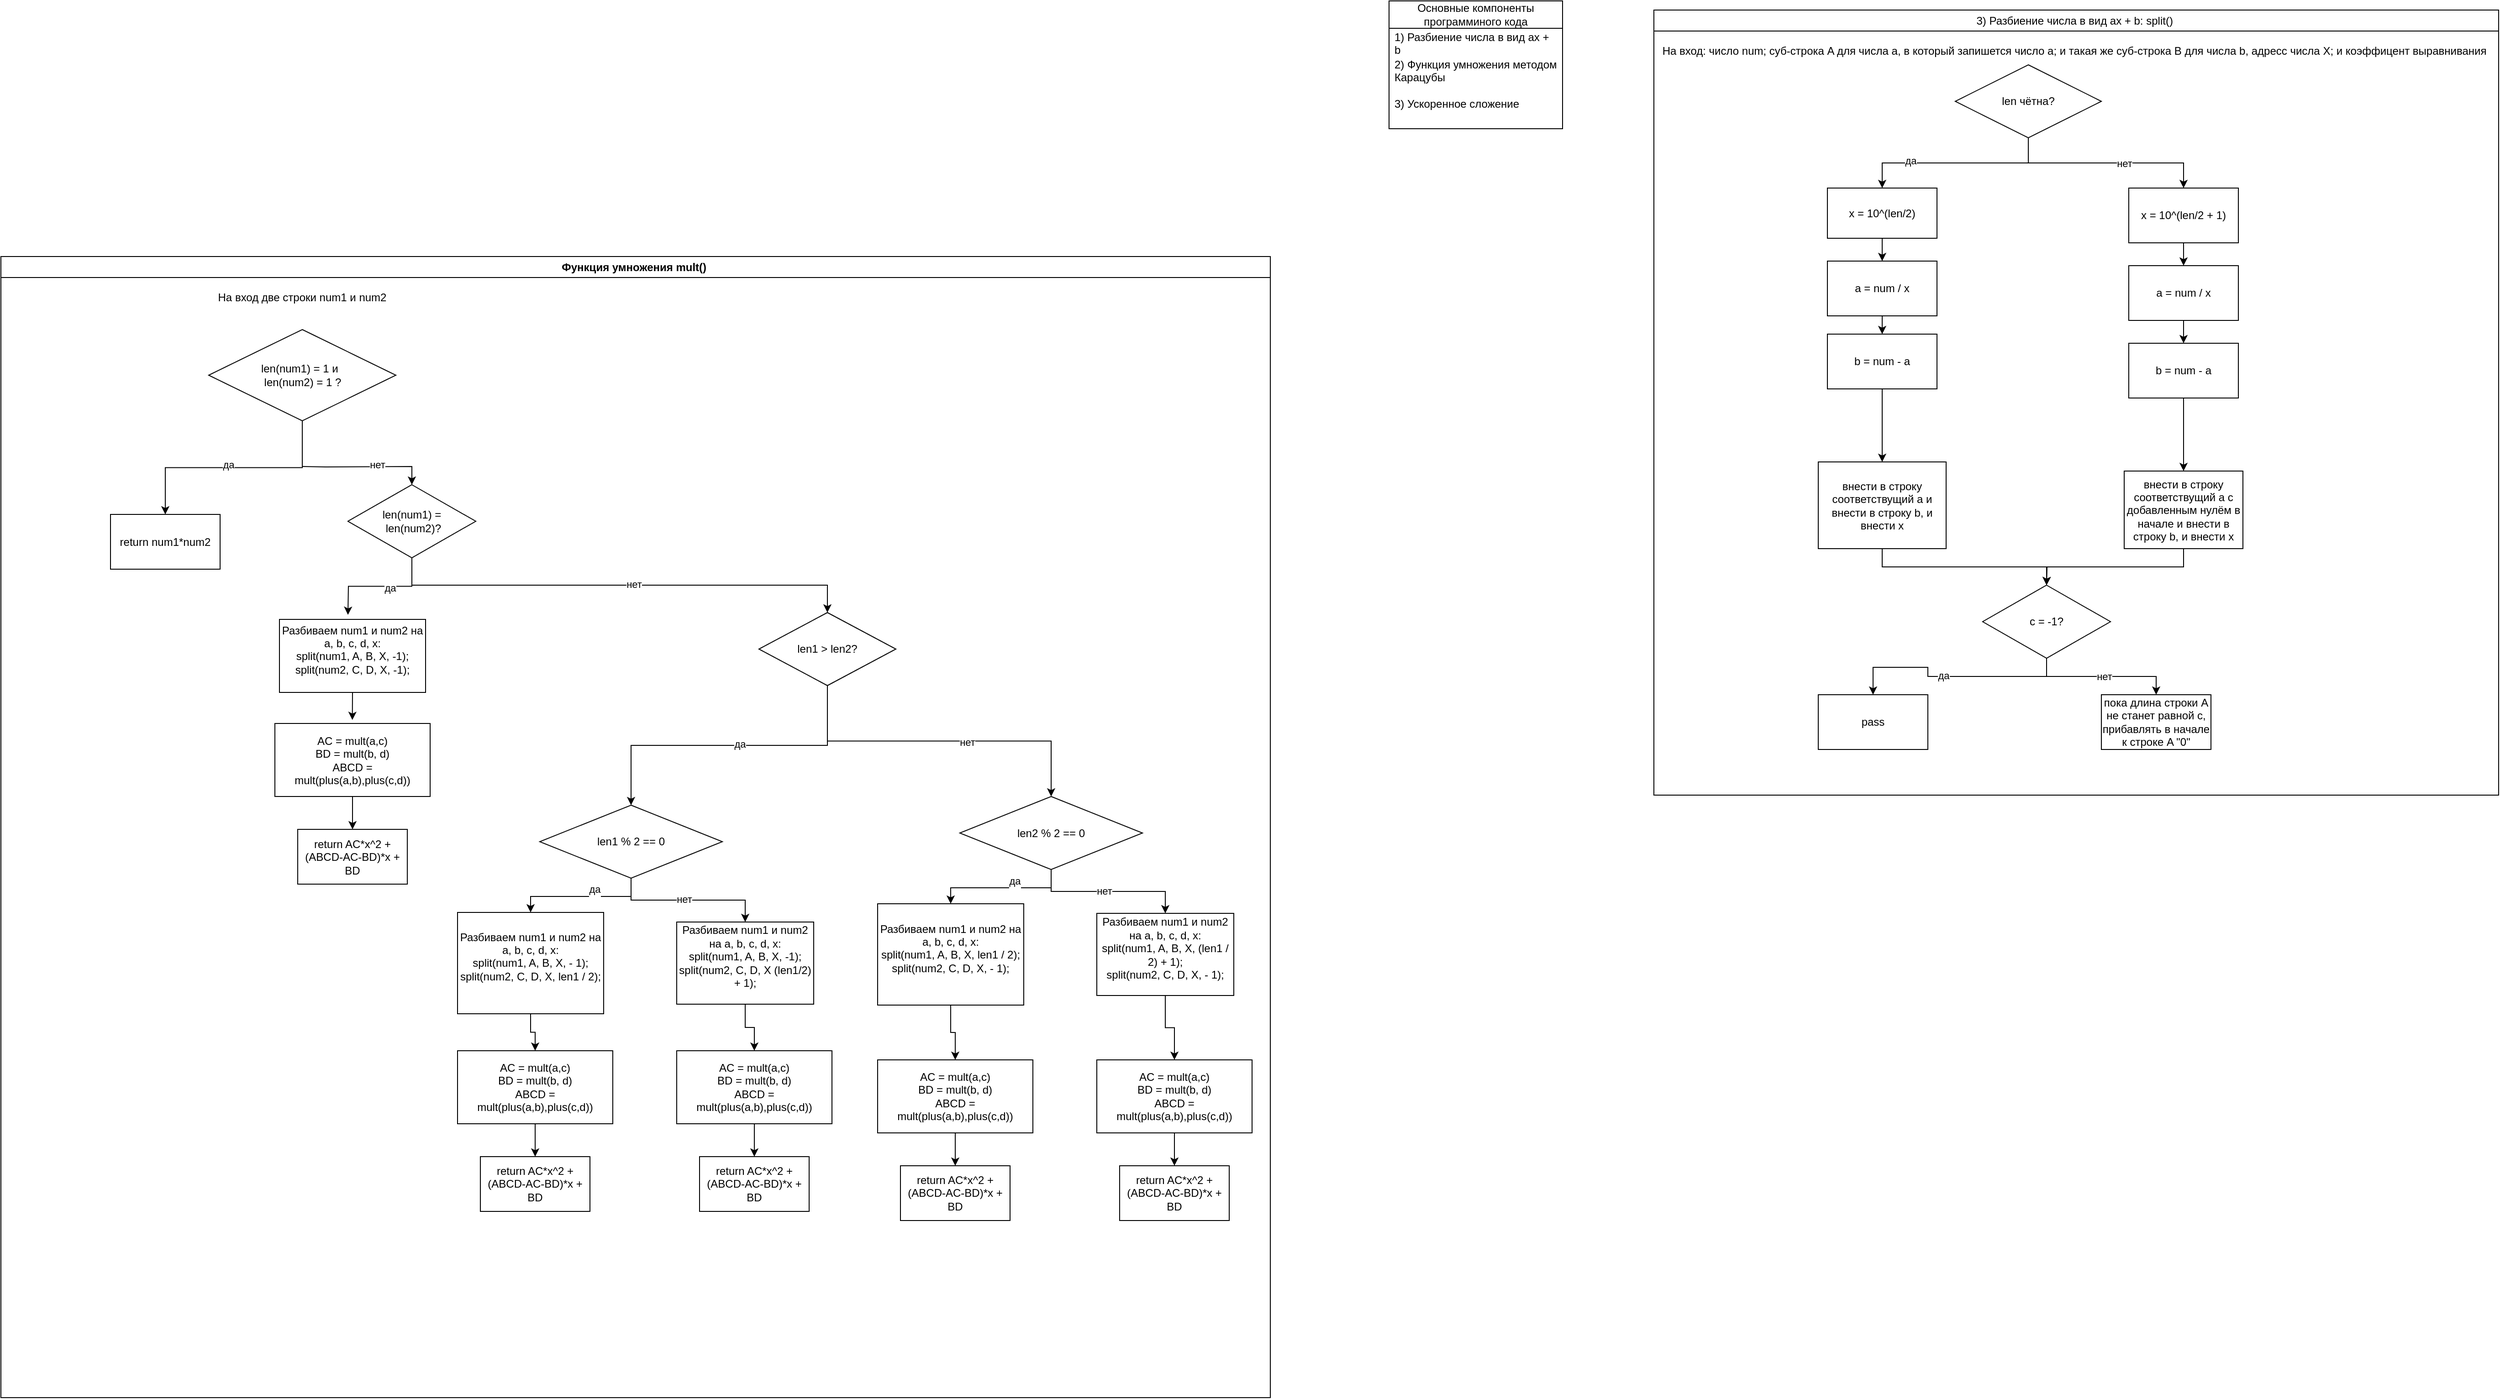 <mxfile version="24.7.17">
  <diagram id="C5RBs43oDa-KdzZeNtuy" name="Page-1">
    <mxGraphModel dx="2517" dy="505" grid="1" gridSize="10" guides="1" tooltips="1" connect="1" arrows="1" fold="1" page="1" pageScale="1" pageWidth="827" pageHeight="1169" math="0" shadow="0">
      <root>
        <mxCell id="WIyWlLk6GJQsqaUBKTNV-0" />
        <mxCell id="WIyWlLk6GJQsqaUBKTNV-1" parent="WIyWlLk6GJQsqaUBKTNV-0" />
        <mxCell id="3YDELjohuUV3Qsy84WO7-4" value="Основные компоненты программиного кода" style="swimlane;fontStyle=0;childLayout=stackLayout;horizontal=1;startSize=30;horizontalStack=0;resizeParent=1;resizeParentMax=0;resizeLast=0;collapsible=1;marginBottom=0;whiteSpace=wrap;html=1;" parent="WIyWlLk6GJQsqaUBKTNV-1" vertex="1">
          <mxGeometry x="330" y="200" width="190" height="140" as="geometry" />
        </mxCell>
        <mxCell id="3YDELjohuUV3Qsy84WO7-8" value="1) Разбиение числа в вид ax + b&amp;nbsp;" style="text;strokeColor=none;fillColor=none;align=left;verticalAlign=middle;spacingLeft=4;spacingRight=4;overflow=hidden;points=[[0,0.5],[1,0.5]];portConstraint=eastwest;rotatable=0;whiteSpace=wrap;html=1;" parent="3YDELjohuUV3Qsy84WO7-4" vertex="1">
          <mxGeometry y="30" width="190" height="30" as="geometry" />
        </mxCell>
        <mxCell id="3YDELjohuUV3Qsy84WO7-10" value="2) Функция умножения методом Карацубы&lt;div&gt;&lt;br&gt;&lt;/div&gt;" style="text;strokeColor=none;fillColor=none;align=left;verticalAlign=middle;spacingLeft=4;spacingRight=4;overflow=hidden;points=[[0,0.5],[1,0.5]];portConstraint=eastwest;rotatable=0;whiteSpace=wrap;html=1;" parent="3YDELjohuUV3Qsy84WO7-4" vertex="1">
          <mxGeometry y="60" width="190" height="40" as="geometry" />
        </mxCell>
        <mxCell id="-JtKE8k-AaRXHGvMn-dL-9" value="3) Ускоренное сложение&amp;nbsp;&lt;div&gt;&lt;br&gt;&lt;/div&gt;" style="text;strokeColor=none;fillColor=none;align=left;verticalAlign=middle;spacingLeft=4;spacingRight=4;overflow=hidden;points=[[0,0.5],[1,0.5]];portConstraint=eastwest;rotatable=0;whiteSpace=wrap;html=1;" parent="3YDELjohuUV3Qsy84WO7-4" vertex="1">
          <mxGeometry y="100" width="190" height="40" as="geometry" />
        </mxCell>
        <mxCell id="3YDELjohuUV3Qsy84WO7-11" value="&lt;span style=&quot;font-weight: 400; text-align: left;&quot;&gt;3) Разбиение числа в вид ax + b: split()&amp;nbsp;&lt;/span&gt;" style="swimlane;whiteSpace=wrap;html=1;startSize=23;" parent="WIyWlLk6GJQsqaUBKTNV-1" vertex="1">
          <mxGeometry x="620" y="210" width="925" height="860" as="geometry" />
        </mxCell>
        <mxCell id="3YDELjohuUV3Qsy84WO7-14" value="На вход: число num; суб-строка A для числа a, в который запишется число a; и такая же суб-строка B для числа b, адресс числа X; и коэффицент выравнивания" style="text;html=1;align=center;verticalAlign=middle;resizable=0;points=[];autosize=1;strokeColor=none;fillColor=none;" parent="3YDELjohuUV3Qsy84WO7-11" vertex="1">
          <mxGeometry x="-5" y="30" width="930" height="30" as="geometry" />
        </mxCell>
        <mxCell id="3YDELjohuUV3Qsy84WO7-30" style="edgeStyle=orthogonalEdgeStyle;rounded=0;orthogonalLoop=1;jettySize=auto;html=1;exitX=0.5;exitY=1;exitDx=0;exitDy=0;entryX=0.5;entryY=0;entryDx=0;entryDy=0;" parent="3YDELjohuUV3Qsy84WO7-11" source="3YDELjohuUV3Qsy84WO7-22" target="3YDELjohuUV3Qsy84WO7-29" edge="1">
          <mxGeometry relative="1" as="geometry" />
        </mxCell>
        <mxCell id="3YDELjohuUV3Qsy84WO7-31" value="нет" style="edgeLabel;html=1;align=center;verticalAlign=middle;resizable=0;points=[];" parent="3YDELjohuUV3Qsy84WO7-30" vertex="1" connectable="0">
          <mxGeometry x="0.178" relative="1" as="geometry">
            <mxPoint as="offset" />
          </mxGeometry>
        </mxCell>
        <mxCell id="3YDELjohuUV3Qsy84WO7-22" value="len чётна?" style="rhombus;whiteSpace=wrap;html=1;" parent="3YDELjohuUV3Qsy84WO7-11" vertex="1">
          <mxGeometry x="330" y="60" width="160" height="80" as="geometry" />
        </mxCell>
        <mxCell id="3YDELjohuUV3Qsy84WO7-26" style="edgeStyle=orthogonalEdgeStyle;rounded=0;orthogonalLoop=1;jettySize=auto;html=1;exitX=0.5;exitY=1;exitDx=0;exitDy=0;entryX=0.5;entryY=0;entryDx=0;entryDy=0;" parent="3YDELjohuUV3Qsy84WO7-11" source="3YDELjohuUV3Qsy84WO7-17" target="3YDELjohuUV3Qsy84WO7-18" edge="1">
          <mxGeometry relative="1" as="geometry" />
        </mxCell>
        <mxCell id="3YDELjohuUV3Qsy84WO7-17" value="a = num / x" style="whiteSpace=wrap;html=1;" parent="3YDELjohuUV3Qsy84WO7-11" vertex="1">
          <mxGeometry x="190" y="275" width="120" height="60" as="geometry" />
        </mxCell>
        <mxCell id="3YDELjohuUV3Qsy84WO7-28" value="" style="edgeStyle=orthogonalEdgeStyle;rounded=0;orthogonalLoop=1;jettySize=auto;html=1;" parent="3YDELjohuUV3Qsy84WO7-11" source="3YDELjohuUV3Qsy84WO7-18" target="3YDELjohuUV3Qsy84WO7-27" edge="1">
          <mxGeometry relative="1" as="geometry" />
        </mxCell>
        <mxCell id="3YDELjohuUV3Qsy84WO7-18" value="b = num - a" style="whiteSpace=wrap;html=1;" parent="3YDELjohuUV3Qsy84WO7-11" vertex="1">
          <mxGeometry x="190" y="355" width="120" height="60" as="geometry" />
        </mxCell>
        <mxCell id="3YDELjohuUV3Qsy84WO7-25" style="edgeStyle=orthogonalEdgeStyle;rounded=0;orthogonalLoop=1;jettySize=auto;html=1;exitX=0.5;exitY=1;exitDx=0;exitDy=0;entryX=0.5;entryY=0;entryDx=0;entryDy=0;" parent="3YDELjohuUV3Qsy84WO7-11" source="3YDELjohuUV3Qsy84WO7-16" target="3YDELjohuUV3Qsy84WO7-17" edge="1">
          <mxGeometry relative="1" as="geometry" />
        </mxCell>
        <mxCell id="3YDELjohuUV3Qsy84WO7-16" value="x = 10^(len/2)" style="whiteSpace=wrap;html=1;" parent="3YDELjohuUV3Qsy84WO7-11" vertex="1">
          <mxGeometry x="190" y="195" width="120" height="55" as="geometry" />
        </mxCell>
        <mxCell id="3YDELjohuUV3Qsy84WO7-20" style="edgeStyle=orthogonalEdgeStyle;rounded=0;orthogonalLoop=1;jettySize=auto;html=1;entryX=0.5;entryY=0;entryDx=0;entryDy=0;exitX=0.5;exitY=1;exitDx=0;exitDy=0;" parent="3YDELjohuUV3Qsy84WO7-11" source="3YDELjohuUV3Qsy84WO7-22" target="3YDELjohuUV3Qsy84WO7-16" edge="1">
          <mxGeometry relative="1" as="geometry">
            <mxPoint x="410" y="175" as="sourcePoint" />
          </mxGeometry>
        </mxCell>
        <mxCell id="3YDELjohuUV3Qsy84WO7-21" value="да" style="edgeLabel;html=1;align=center;verticalAlign=middle;resizable=0;points=[];" parent="3YDELjohuUV3Qsy84WO7-20" vertex="1" connectable="0">
          <mxGeometry x="0.459" y="-3" relative="1" as="geometry">
            <mxPoint as="offset" />
          </mxGeometry>
        </mxCell>
        <mxCell id="O2EtwMMW7DlvZkUXe5M9-38" style="edgeStyle=orthogonalEdgeStyle;rounded=0;orthogonalLoop=1;jettySize=auto;html=1;exitX=0.5;exitY=1;exitDx=0;exitDy=0;entryX=0.5;entryY=0;entryDx=0;entryDy=0;" parent="3YDELjohuUV3Qsy84WO7-11" source="3YDELjohuUV3Qsy84WO7-27" target="O2EtwMMW7DlvZkUXe5M9-37" edge="1">
          <mxGeometry relative="1" as="geometry" />
        </mxCell>
        <mxCell id="3YDELjohuUV3Qsy84WO7-27" value="внести в строку соответствущий a и внести в строку b, и внести x" style="whiteSpace=wrap;html=1;" parent="3YDELjohuUV3Qsy84WO7-11" vertex="1">
          <mxGeometry x="180" y="495" width="140" height="95" as="geometry" />
        </mxCell>
        <mxCell id="3YDELjohuUV3Qsy84WO7-33" value="" style="edgeStyle=orthogonalEdgeStyle;rounded=0;orthogonalLoop=1;jettySize=auto;html=1;" parent="3YDELjohuUV3Qsy84WO7-11" source="3YDELjohuUV3Qsy84WO7-29" target="3YDELjohuUV3Qsy84WO7-32" edge="1">
          <mxGeometry relative="1" as="geometry" />
        </mxCell>
        <mxCell id="3YDELjohuUV3Qsy84WO7-29" value="x = 10^(len/2 + 1)" style="whiteSpace=wrap;html=1;" parent="3YDELjohuUV3Qsy84WO7-11" vertex="1">
          <mxGeometry x="520" y="195" width="120" height="60" as="geometry" />
        </mxCell>
        <mxCell id="3YDELjohuUV3Qsy84WO7-35" style="edgeStyle=orthogonalEdgeStyle;rounded=0;orthogonalLoop=1;jettySize=auto;html=1;exitX=0.5;exitY=1;exitDx=0;exitDy=0;entryX=0.5;entryY=0;entryDx=0;entryDy=0;" parent="3YDELjohuUV3Qsy84WO7-11" source="3YDELjohuUV3Qsy84WO7-32" target="3YDELjohuUV3Qsy84WO7-34" edge="1">
          <mxGeometry relative="1" as="geometry" />
        </mxCell>
        <mxCell id="3YDELjohuUV3Qsy84WO7-32" value="a = num / x" style="whiteSpace=wrap;html=1;" parent="3YDELjohuUV3Qsy84WO7-11" vertex="1">
          <mxGeometry x="520" y="280" width="120" height="60" as="geometry" />
        </mxCell>
        <mxCell id="3YDELjohuUV3Qsy84WO7-34" value="b = num - a" style="whiteSpace=wrap;html=1;" parent="3YDELjohuUV3Qsy84WO7-11" vertex="1">
          <mxGeometry x="520" y="365" width="120" height="60" as="geometry" />
        </mxCell>
        <mxCell id="-JtKE8k-AaRXHGvMn-dL-0" value="" style="edgeStyle=orthogonalEdgeStyle;rounded=0;orthogonalLoop=1;jettySize=auto;html=1;exitX=0.5;exitY=1;exitDx=0;exitDy=0;" parent="3YDELjohuUV3Qsy84WO7-11" source="3YDELjohuUV3Qsy84WO7-34" target="-JtKE8k-AaRXHGvMn-dL-1" edge="1">
          <mxGeometry relative="1" as="geometry">
            <mxPoint x="610" y="440" as="sourcePoint" />
          </mxGeometry>
        </mxCell>
        <mxCell id="O2EtwMMW7DlvZkUXe5M9-39" style="edgeStyle=orthogonalEdgeStyle;rounded=0;orthogonalLoop=1;jettySize=auto;html=1;exitX=0.5;exitY=1;exitDx=0;exitDy=0;" parent="3YDELjohuUV3Qsy84WO7-11" source="-JtKE8k-AaRXHGvMn-dL-1" edge="1">
          <mxGeometry relative="1" as="geometry">
            <mxPoint x="430" y="630" as="targetPoint" />
          </mxGeometry>
        </mxCell>
        <mxCell id="-JtKE8k-AaRXHGvMn-dL-1" value="внести в строку соответствущий a с добавленным нулём в начале и внести в строку b, и внести x" style="whiteSpace=wrap;html=1;" parent="3YDELjohuUV3Qsy84WO7-11" vertex="1">
          <mxGeometry x="515" y="505" width="130" height="85" as="geometry" />
        </mxCell>
        <mxCell id="O2EtwMMW7DlvZkUXe5M9-37" value="c = -1?" style="rhombus;whiteSpace=wrap;html=1;" parent="3YDELjohuUV3Qsy84WO7-11" vertex="1">
          <mxGeometry x="360" y="630" width="140" height="80" as="geometry" />
        </mxCell>
        <mxCell id="T8CD1AzCU58Y4URFZ3Q1-1" value="пока длина строки А не станет равной c, прибавлять в начале к строке A &quot;0&quot;" style="whiteSpace=wrap;html=1;" vertex="1" parent="3YDELjohuUV3Qsy84WO7-11">
          <mxGeometry x="490" y="750" width="120" height="60" as="geometry" />
        </mxCell>
        <mxCell id="T8CD1AzCU58Y4URFZ3Q1-2" style="edgeStyle=orthogonalEdgeStyle;rounded=0;orthogonalLoop=1;jettySize=auto;html=1;exitX=0.5;exitY=1;exitDx=0;exitDy=0;entryX=0.5;entryY=0;entryDx=0;entryDy=0;" edge="1" parent="3YDELjohuUV3Qsy84WO7-11" source="O2EtwMMW7DlvZkUXe5M9-37" target="T8CD1AzCU58Y4URFZ3Q1-1">
          <mxGeometry relative="1" as="geometry" />
        </mxCell>
        <mxCell id="T8CD1AzCU58Y4URFZ3Q1-3" value="нет" style="edgeLabel;html=1;align=center;verticalAlign=middle;resizable=0;points=[];" vertex="1" connectable="0" parent="T8CD1AzCU58Y4URFZ3Q1-2">
          <mxGeometry x="0.03" relative="1" as="geometry">
            <mxPoint as="offset" />
          </mxGeometry>
        </mxCell>
        <mxCell id="-JtKE8k-AaRXHGvMn-dL-3" value="Функция умножения mult()&amp;nbsp;" style="swimlane;whiteSpace=wrap;html=1;" parent="WIyWlLk6GJQsqaUBKTNV-1" vertex="1">
          <mxGeometry x="-1190" y="480" width="1390" height="1250" as="geometry" />
        </mxCell>
        <mxCell id="-JtKE8k-AaRXHGvMn-dL-4" value="На вход две строки num1 и num2" style="text;html=1;align=center;verticalAlign=middle;whiteSpace=wrap;rounded=0;" parent="-JtKE8k-AaRXHGvMn-dL-3" vertex="1">
          <mxGeometry x="215" y="30" width="230" height="30" as="geometry" />
        </mxCell>
        <mxCell id="-JtKE8k-AaRXHGvMn-dL-6" value="Разбиваем num1 и num2 на a, b, c, d, x:&lt;br&gt;split(num1, A, B, X, -1);&lt;div&gt;split(num2, C, D, X, -1);&lt;br&gt;&lt;div&gt;&lt;br&gt;&lt;/div&gt;&lt;/div&gt;" style="rounded=0;whiteSpace=wrap;html=1;" parent="-JtKE8k-AaRXHGvMn-dL-3" vertex="1">
          <mxGeometry x="305" y="397.5" width="160" height="80" as="geometry" />
        </mxCell>
        <mxCell id="-JtKE8k-AaRXHGvMn-dL-11" style="edgeStyle=orthogonalEdgeStyle;rounded=0;orthogonalLoop=1;jettySize=auto;html=1;exitX=0.5;exitY=1;exitDx=0;exitDy=0;entryX=0.5;entryY=0;entryDx=0;entryDy=0;" parent="-JtKE8k-AaRXHGvMn-dL-3" source="-JtKE8k-AaRXHGvMn-dL-8" target="-JtKE8k-AaRXHGvMn-dL-13" edge="1">
          <mxGeometry relative="1" as="geometry">
            <mxPoint x="745" y="502.5" as="targetPoint" />
          </mxGeometry>
        </mxCell>
        <mxCell id="-JtKE8k-AaRXHGvMn-dL-8" value="AC = mult(a,c)&lt;div&gt;BD = mult(b, d)&lt;/div&gt;&lt;div&gt;ABCD = mult(plus(a,b),plus(c,d))&lt;/div&gt;" style="whiteSpace=wrap;html=1;" parent="-JtKE8k-AaRXHGvMn-dL-3" vertex="1">
          <mxGeometry x="300" y="511.5" width="170" height="80" as="geometry" />
        </mxCell>
        <mxCell id="-JtKE8k-AaRXHGvMn-dL-10" style="edgeStyle=orthogonalEdgeStyle;rounded=0;orthogonalLoop=1;jettySize=auto;html=1;exitX=0.5;exitY=1;exitDx=0;exitDy=0;entryX=0.499;entryY=-0.048;entryDx=0;entryDy=0;entryPerimeter=0;" parent="-JtKE8k-AaRXHGvMn-dL-3" source="-JtKE8k-AaRXHGvMn-dL-6" target="-JtKE8k-AaRXHGvMn-dL-8" edge="1">
          <mxGeometry relative="1" as="geometry" />
        </mxCell>
        <mxCell id="-JtKE8k-AaRXHGvMn-dL-13" value="return AC*x^2 + (ABCD-AC-BD)*x + BD" style="whiteSpace=wrap;html=1;" parent="-JtKE8k-AaRXHGvMn-dL-3" vertex="1">
          <mxGeometry x="325" y="627.5" width="120" height="60" as="geometry" />
        </mxCell>
        <mxCell id="O2EtwMMW7DlvZkUXe5M9-3" style="edgeStyle=orthogonalEdgeStyle;rounded=0;orthogonalLoop=1;jettySize=auto;html=1;exitX=0.5;exitY=1;exitDx=0;exitDy=0;" parent="-JtKE8k-AaRXHGvMn-dL-3" source="O2EtwMMW7DlvZkUXe5M9-7" edge="1">
          <mxGeometry relative="1" as="geometry">
            <mxPoint x="380" y="392.5" as="targetPoint" />
            <mxPoint x="440" y="342.5" as="sourcePoint" />
          </mxGeometry>
        </mxCell>
        <mxCell id="O2EtwMMW7DlvZkUXe5M9-9" value="да" style="edgeLabel;html=1;align=center;verticalAlign=middle;resizable=0;points=[];" parent="O2EtwMMW7DlvZkUXe5M9-3" vertex="1" connectable="0">
          <mxGeometry x="-0.161" y="1" relative="1" as="geometry">
            <mxPoint as="offset" />
          </mxGeometry>
        </mxCell>
        <mxCell id="-JtKE8k-AaRXHGvMn-dL-16" style="edgeStyle=orthogonalEdgeStyle;rounded=0;orthogonalLoop=1;jettySize=auto;html=1;exitX=0.5;exitY=1;exitDx=0;exitDy=0;entryX=0.5;entryY=0;entryDx=0;entryDy=0;" parent="-JtKE8k-AaRXHGvMn-dL-3" source="O2EtwMMW7DlvZkUXe5M9-5" target="-JtKE8k-AaRXHGvMn-dL-15" edge="1">
          <mxGeometry relative="1" as="geometry">
            <mxPoint x="330" y="242.5" as="sourcePoint" />
          </mxGeometry>
        </mxCell>
        <mxCell id="-JtKE8k-AaRXHGvMn-dL-17" value="да" style="edgeLabel;html=1;align=center;verticalAlign=middle;resizable=0;points=[];" parent="-JtKE8k-AaRXHGvMn-dL-16" vertex="1" connectable="0">
          <mxGeometry x="0.048" y="-4" relative="1" as="geometry">
            <mxPoint as="offset" />
          </mxGeometry>
        </mxCell>
        <mxCell id="-JtKE8k-AaRXHGvMn-dL-15" value="return num1*num2" style="whiteSpace=wrap;html=1;" parent="-JtKE8k-AaRXHGvMn-dL-3" vertex="1">
          <mxGeometry x="120" y="282.5" width="120" height="60" as="geometry" />
        </mxCell>
        <mxCell id="O2EtwMMW7DlvZkUXe5M9-1" style="edgeStyle=orthogonalEdgeStyle;rounded=0;orthogonalLoop=1;jettySize=auto;html=1;entryX=0.5;entryY=0;entryDx=0;entryDy=0;" parent="-JtKE8k-AaRXHGvMn-dL-3" target="O2EtwMMW7DlvZkUXe5M9-7" edge="1">
          <mxGeometry relative="1" as="geometry">
            <mxPoint x="330" y="230" as="sourcePoint" />
            <mxPoint x="446.36" y="286.16" as="targetPoint" />
          </mxGeometry>
        </mxCell>
        <mxCell id="O2EtwMMW7DlvZkUXe5M9-2" value="нет" style="edgeLabel;html=1;align=center;verticalAlign=middle;resizable=0;points=[];" parent="O2EtwMMW7DlvZkUXe5M9-1" vertex="1" connectable="0">
          <mxGeometry x="0.171" y="2" relative="1" as="geometry">
            <mxPoint as="offset" />
          </mxGeometry>
        </mxCell>
        <mxCell id="O2EtwMMW7DlvZkUXe5M9-5" value="len(num1) = 1 и&amp;nbsp;&amp;nbsp;&lt;div&gt;len(num2) = 1 ?&lt;/div&gt;" style="rhombus;whiteSpace=wrap;html=1;" parent="-JtKE8k-AaRXHGvMn-dL-3" vertex="1">
          <mxGeometry x="227.5" y="80" width="205" height="100" as="geometry" />
        </mxCell>
        <mxCell id="O2EtwMMW7DlvZkUXe5M9-11" style="edgeStyle=orthogonalEdgeStyle;rounded=0;orthogonalLoop=1;jettySize=auto;html=1;exitX=0.5;exitY=1;exitDx=0;exitDy=0;entryX=0.5;entryY=0;entryDx=0;entryDy=0;" parent="-JtKE8k-AaRXHGvMn-dL-3" source="O2EtwMMW7DlvZkUXe5M9-7" target="O2EtwMMW7DlvZkUXe5M9-10" edge="1">
          <mxGeometry relative="1" as="geometry" />
        </mxCell>
        <mxCell id="O2EtwMMW7DlvZkUXe5M9-12" value="нет" style="edgeLabel;html=1;align=center;verticalAlign=middle;resizable=0;points=[];" parent="O2EtwMMW7DlvZkUXe5M9-11" vertex="1" connectable="0">
          <mxGeometry x="0.061" y="1" relative="1" as="geometry">
            <mxPoint as="offset" />
          </mxGeometry>
        </mxCell>
        <mxCell id="O2EtwMMW7DlvZkUXe5M9-7" value="len(num1) =&lt;div&gt;&amp;nbsp;len(num2)?&lt;/div&gt;" style="rhombus;whiteSpace=wrap;html=1;" parent="-JtKE8k-AaRXHGvMn-dL-3" vertex="1">
          <mxGeometry x="380" y="250" width="140" height="80" as="geometry" />
        </mxCell>
        <mxCell id="O2EtwMMW7DlvZkUXe5M9-15" style="edgeStyle=orthogonalEdgeStyle;rounded=0;orthogonalLoop=1;jettySize=auto;html=1;exitX=0.5;exitY=1;exitDx=0;exitDy=0;entryX=0.5;entryY=0;entryDx=0;entryDy=0;" parent="-JtKE8k-AaRXHGvMn-dL-3" source="O2EtwMMW7DlvZkUXe5M9-10" target="O2EtwMMW7DlvZkUXe5M9-14" edge="1">
          <mxGeometry relative="1" as="geometry" />
        </mxCell>
        <mxCell id="O2EtwMMW7DlvZkUXe5M9-24" value="да" style="edgeLabel;html=1;align=center;verticalAlign=middle;resizable=0;points=[];" parent="O2EtwMMW7DlvZkUXe5M9-15" vertex="1" connectable="0">
          <mxGeometry x="-0.063" y="-2" relative="1" as="geometry">
            <mxPoint as="offset" />
          </mxGeometry>
        </mxCell>
        <mxCell id="O2EtwMMW7DlvZkUXe5M9-35" style="edgeStyle=orthogonalEdgeStyle;rounded=0;orthogonalLoop=1;jettySize=auto;html=1;exitX=0.5;exitY=1;exitDx=0;exitDy=0;entryX=0.5;entryY=0;entryDx=0;entryDy=0;" parent="-JtKE8k-AaRXHGvMn-dL-3" source="O2EtwMMW7DlvZkUXe5M9-10" target="O2EtwMMW7DlvZkUXe5M9-30" edge="1">
          <mxGeometry relative="1" as="geometry" />
        </mxCell>
        <mxCell id="O2EtwMMW7DlvZkUXe5M9-36" value="нет" style="edgeLabel;html=1;align=center;verticalAlign=middle;resizable=0;points=[];" parent="O2EtwMMW7DlvZkUXe5M9-35" vertex="1" connectable="0">
          <mxGeometry x="0.163" y="-1" relative="1" as="geometry">
            <mxPoint as="offset" />
          </mxGeometry>
        </mxCell>
        <mxCell id="O2EtwMMW7DlvZkUXe5M9-10" value="len1 &amp;gt; len2?" style="rhombus;whiteSpace=wrap;html=1;" parent="-JtKE8k-AaRXHGvMn-dL-3" vertex="1">
          <mxGeometry x="830" y="390" width="150" height="80" as="geometry" />
        </mxCell>
        <mxCell id="O2EtwMMW7DlvZkUXe5M9-17" style="edgeStyle=orthogonalEdgeStyle;rounded=0;orthogonalLoop=1;jettySize=auto;html=1;exitX=0.5;exitY=1;exitDx=0;exitDy=0;entryX=0.5;entryY=0;entryDx=0;entryDy=0;" parent="-JtKE8k-AaRXHGvMn-dL-3" source="O2EtwMMW7DlvZkUXe5M9-14" target="O2EtwMMW7DlvZkUXe5M9-16" edge="1">
          <mxGeometry relative="1" as="geometry" />
        </mxCell>
        <mxCell id="O2EtwMMW7DlvZkUXe5M9-18" value="да&lt;div&gt;&lt;br&gt;&lt;/div&gt;" style="edgeLabel;html=1;align=center;verticalAlign=middle;resizable=0;points=[];" parent="O2EtwMMW7DlvZkUXe5M9-17" vertex="1" connectable="0">
          <mxGeometry x="-0.187" y="-1" relative="1" as="geometry">
            <mxPoint as="offset" />
          </mxGeometry>
        </mxCell>
        <mxCell id="O2EtwMMW7DlvZkUXe5M9-14" value="len1 % 2 == 0" style="rhombus;whiteSpace=wrap;html=1;" parent="-JtKE8k-AaRXHGvMn-dL-3" vertex="1">
          <mxGeometry x="590" y="601" width="200" height="80" as="geometry" />
        </mxCell>
        <mxCell id="T8CD1AzCU58Y4URFZ3Q1-12" style="edgeStyle=orthogonalEdgeStyle;rounded=0;orthogonalLoop=1;jettySize=auto;html=1;exitX=0.5;exitY=1;exitDx=0;exitDy=0;entryX=0.5;entryY=0;entryDx=0;entryDy=0;" edge="1" parent="-JtKE8k-AaRXHGvMn-dL-3" source="O2EtwMMW7DlvZkUXe5M9-16" target="T8CD1AzCU58Y4URFZ3Q1-4">
          <mxGeometry relative="1" as="geometry" />
        </mxCell>
        <mxCell id="O2EtwMMW7DlvZkUXe5M9-16" value="Разбиваем num1 и num2 на a, b, c, d, x:&lt;br&gt;split(num1, A, B, X, - 1);&lt;div&gt;split(num2, C, D, X,&lt;span style=&quot;background-color: initial;&quot;&gt;&amp;nbsp;&lt;/span&gt;&lt;span style=&quot;background-color: initial;&quot;&gt;len1 / 2&lt;/span&gt;&lt;span style=&quot;background-color: initial;&quot;&gt;);&lt;/span&gt;&lt;/div&gt;&lt;div&gt;&lt;div&gt;&lt;br&gt;&lt;/div&gt;&lt;/div&gt;" style="rounded=0;whiteSpace=wrap;html=1;" parent="-JtKE8k-AaRXHGvMn-dL-3" vertex="1">
          <mxGeometry x="500" y="718.5" width="160" height="111" as="geometry" />
        </mxCell>
        <mxCell id="T8CD1AzCU58Y4URFZ3Q1-13" style="edgeStyle=orthogonalEdgeStyle;rounded=0;orthogonalLoop=1;jettySize=auto;html=1;exitX=0.5;exitY=1;exitDx=0;exitDy=0;entryX=0.5;entryY=0;entryDx=0;entryDy=0;" edge="1" parent="-JtKE8k-AaRXHGvMn-dL-3" source="O2EtwMMW7DlvZkUXe5M9-21" target="T8CD1AzCU58Y4URFZ3Q1-6">
          <mxGeometry relative="1" as="geometry" />
        </mxCell>
        <mxCell id="O2EtwMMW7DlvZkUXe5M9-21" value="Разбиваем num1 и num2 на a, b, c, d, x:&lt;br&gt;split(num1, A, B, X, -1);&lt;div&gt;split(num2, C, D, X (len1/2) + 1);&lt;br&gt;&lt;div&gt;&lt;br&gt;&lt;/div&gt;&lt;/div&gt;" style="whiteSpace=wrap;html=1;" parent="-JtKE8k-AaRXHGvMn-dL-3" vertex="1">
          <mxGeometry x="740" y="729" width="150" height="90" as="geometry" />
        </mxCell>
        <mxCell id="O2EtwMMW7DlvZkUXe5M9-19" style="edgeStyle=orthogonalEdgeStyle;rounded=0;orthogonalLoop=1;jettySize=auto;html=1;exitX=0.5;exitY=1;exitDx=0;exitDy=0;entryX=0.5;entryY=0;entryDx=0;entryDy=0;" parent="-JtKE8k-AaRXHGvMn-dL-3" source="O2EtwMMW7DlvZkUXe5M9-14" target="O2EtwMMW7DlvZkUXe5M9-21" edge="1">
          <mxGeometry relative="1" as="geometry">
            <mxPoint x="820" y="729.5" as="targetPoint" />
          </mxGeometry>
        </mxCell>
        <mxCell id="O2EtwMMW7DlvZkUXe5M9-22" value="нет" style="edgeLabel;html=1;align=center;verticalAlign=middle;resizable=0;points=[];" parent="O2EtwMMW7DlvZkUXe5M9-19" vertex="1" connectable="0">
          <mxGeometry x="-0.058" y="1" relative="1" as="geometry">
            <mxPoint as="offset" />
          </mxGeometry>
        </mxCell>
        <mxCell id="O2EtwMMW7DlvZkUXe5M9-28" style="edgeStyle=orthogonalEdgeStyle;rounded=0;orthogonalLoop=1;jettySize=auto;html=1;exitX=0.5;exitY=1;exitDx=0;exitDy=0;entryX=0.5;entryY=0;entryDx=0;entryDy=0;" parent="-JtKE8k-AaRXHGvMn-dL-3" source="O2EtwMMW7DlvZkUXe5M9-30" target="O2EtwMMW7DlvZkUXe5M9-31" edge="1">
          <mxGeometry relative="1" as="geometry" />
        </mxCell>
        <mxCell id="O2EtwMMW7DlvZkUXe5M9-29" value="да&lt;div&gt;&lt;br&gt;&lt;/div&gt;" style="edgeLabel;html=1;align=center;verticalAlign=middle;resizable=0;points=[];" parent="O2EtwMMW7DlvZkUXe5M9-28" vertex="1" connectable="0">
          <mxGeometry x="-0.187" y="-1" relative="1" as="geometry">
            <mxPoint as="offset" />
          </mxGeometry>
        </mxCell>
        <mxCell id="O2EtwMMW7DlvZkUXe5M9-30" value="len2 % 2 == 0" style="rhombus;whiteSpace=wrap;html=1;" parent="-JtKE8k-AaRXHGvMn-dL-3" vertex="1">
          <mxGeometry x="1050" y="591.5" width="200" height="80" as="geometry" />
        </mxCell>
        <mxCell id="T8CD1AzCU58Y4URFZ3Q1-14" style="edgeStyle=orthogonalEdgeStyle;rounded=0;orthogonalLoop=1;jettySize=auto;html=1;exitX=0.5;exitY=1;exitDx=0;exitDy=0;entryX=0.5;entryY=0;entryDx=0;entryDy=0;" edge="1" parent="-JtKE8k-AaRXHGvMn-dL-3" source="O2EtwMMW7DlvZkUXe5M9-31" target="T8CD1AzCU58Y4URFZ3Q1-8">
          <mxGeometry relative="1" as="geometry" />
        </mxCell>
        <mxCell id="O2EtwMMW7DlvZkUXe5M9-31" value="Разбиваем num1 и num2 на a, b, c, d, x:&lt;br&gt;split(num1, A, B, X, len1 / 2);&lt;div&gt;split(num2, C, D, X, - 1);&lt;br&gt;&lt;div&gt;&lt;br&gt;&lt;/div&gt;&lt;/div&gt;" style="rounded=0;whiteSpace=wrap;html=1;" parent="-JtKE8k-AaRXHGvMn-dL-3" vertex="1">
          <mxGeometry x="960" y="709" width="160" height="111" as="geometry" />
        </mxCell>
        <mxCell id="T8CD1AzCU58Y4URFZ3Q1-15" style="edgeStyle=orthogonalEdgeStyle;rounded=0;orthogonalLoop=1;jettySize=auto;html=1;exitX=0.5;exitY=1;exitDx=0;exitDy=0;entryX=0.5;entryY=0;entryDx=0;entryDy=0;" edge="1" parent="-JtKE8k-AaRXHGvMn-dL-3" source="O2EtwMMW7DlvZkUXe5M9-32" target="T8CD1AzCU58Y4URFZ3Q1-10">
          <mxGeometry relative="1" as="geometry" />
        </mxCell>
        <mxCell id="O2EtwMMW7DlvZkUXe5M9-32" value="Разбиваем num1 и num2 на a, b, c, d, x:&lt;br&gt;split(num1, A, B, X, (len1 / 2) + 1);&lt;div&gt;split(num2, C, D, X, - 1);&lt;br&gt;&lt;div&gt;&lt;br&gt;&lt;/div&gt;&lt;/div&gt;" style="whiteSpace=wrap;html=1;" parent="-JtKE8k-AaRXHGvMn-dL-3" vertex="1">
          <mxGeometry x="1200" y="719.5" width="150" height="90" as="geometry" />
        </mxCell>
        <mxCell id="O2EtwMMW7DlvZkUXe5M9-33" style="edgeStyle=orthogonalEdgeStyle;rounded=0;orthogonalLoop=1;jettySize=auto;html=1;exitX=0.5;exitY=1;exitDx=0;exitDy=0;entryX=0.5;entryY=0;entryDx=0;entryDy=0;" parent="-JtKE8k-AaRXHGvMn-dL-3" source="O2EtwMMW7DlvZkUXe5M9-30" target="O2EtwMMW7DlvZkUXe5M9-32" edge="1">
          <mxGeometry relative="1" as="geometry">
            <mxPoint x="1280" y="720" as="targetPoint" />
          </mxGeometry>
        </mxCell>
        <mxCell id="O2EtwMMW7DlvZkUXe5M9-34" value="нет" style="edgeLabel;html=1;align=center;verticalAlign=middle;resizable=0;points=[];" parent="O2EtwMMW7DlvZkUXe5M9-33" vertex="1" connectable="0">
          <mxGeometry x="-0.058" y="1" relative="1" as="geometry">
            <mxPoint as="offset" />
          </mxGeometry>
        </mxCell>
        <mxCell id="T8CD1AzCU58Y4URFZ3Q1-16" style="edgeStyle=orthogonalEdgeStyle;rounded=0;orthogonalLoop=1;jettySize=auto;html=1;exitX=0.5;exitY=1;exitDx=0;exitDy=0;entryX=0.5;entryY=0;entryDx=0;entryDy=0;" edge="1" parent="-JtKE8k-AaRXHGvMn-dL-3" source="T8CD1AzCU58Y4URFZ3Q1-4" target="T8CD1AzCU58Y4URFZ3Q1-5">
          <mxGeometry relative="1" as="geometry" />
        </mxCell>
        <mxCell id="T8CD1AzCU58Y4URFZ3Q1-4" value="AC = mult(a,c)&lt;div&gt;BD = mult(b, d)&lt;/div&gt;&lt;div&gt;ABCD = mult(plus(a,b),plus(c,d))&lt;/div&gt;" style="whiteSpace=wrap;html=1;" vertex="1" parent="-JtKE8k-AaRXHGvMn-dL-3">
          <mxGeometry x="500" y="870" width="170" height="80" as="geometry" />
        </mxCell>
        <mxCell id="T8CD1AzCU58Y4URFZ3Q1-5" value="return AC*x^2 + (ABCD-AC-BD)*x + BD" style="whiteSpace=wrap;html=1;" vertex="1" parent="-JtKE8k-AaRXHGvMn-dL-3">
          <mxGeometry x="525" y="986" width="120" height="60" as="geometry" />
        </mxCell>
        <mxCell id="T8CD1AzCU58Y4URFZ3Q1-17" style="edgeStyle=orthogonalEdgeStyle;rounded=0;orthogonalLoop=1;jettySize=auto;html=1;exitX=0.5;exitY=1;exitDx=0;exitDy=0;entryX=0.5;entryY=0;entryDx=0;entryDy=0;" edge="1" parent="-JtKE8k-AaRXHGvMn-dL-3" source="T8CD1AzCU58Y4URFZ3Q1-6" target="T8CD1AzCU58Y4URFZ3Q1-7">
          <mxGeometry relative="1" as="geometry" />
        </mxCell>
        <mxCell id="T8CD1AzCU58Y4URFZ3Q1-6" value="AC = mult(a,c)&lt;div&gt;BD = mult(b, d)&lt;/div&gt;&lt;div&gt;ABCD = mult(plus(a,b),plus(c,d))&lt;/div&gt;" style="whiteSpace=wrap;html=1;" vertex="1" parent="-JtKE8k-AaRXHGvMn-dL-3">
          <mxGeometry x="740" y="870" width="170" height="80" as="geometry" />
        </mxCell>
        <mxCell id="T8CD1AzCU58Y4URFZ3Q1-7" value="return AC*x^2 + (ABCD-AC-BD)*x + BD" style="whiteSpace=wrap;html=1;" vertex="1" parent="-JtKE8k-AaRXHGvMn-dL-3">
          <mxGeometry x="765" y="986" width="120" height="60" as="geometry" />
        </mxCell>
        <mxCell id="T8CD1AzCU58Y4URFZ3Q1-18" style="edgeStyle=orthogonalEdgeStyle;rounded=0;orthogonalLoop=1;jettySize=auto;html=1;exitX=0.5;exitY=1;exitDx=0;exitDy=0;entryX=0.5;entryY=0;entryDx=0;entryDy=0;" edge="1" parent="-JtKE8k-AaRXHGvMn-dL-3" source="T8CD1AzCU58Y4URFZ3Q1-8" target="T8CD1AzCU58Y4URFZ3Q1-9">
          <mxGeometry relative="1" as="geometry" />
        </mxCell>
        <mxCell id="T8CD1AzCU58Y4URFZ3Q1-8" value="AC = mult(a,c)&lt;div&gt;BD = mult(b, d)&lt;/div&gt;&lt;div&gt;ABCD = mult(plus(a,b),plus(c,d))&lt;/div&gt;" style="whiteSpace=wrap;html=1;" vertex="1" parent="-JtKE8k-AaRXHGvMn-dL-3">
          <mxGeometry x="960" y="880" width="170" height="80" as="geometry" />
        </mxCell>
        <mxCell id="T8CD1AzCU58Y4URFZ3Q1-9" value="return AC*x^2 + (ABCD-AC-BD)*x + BD" style="whiteSpace=wrap;html=1;" vertex="1" parent="-JtKE8k-AaRXHGvMn-dL-3">
          <mxGeometry x="985" y="996" width="120" height="60" as="geometry" />
        </mxCell>
        <mxCell id="T8CD1AzCU58Y4URFZ3Q1-19" style="edgeStyle=orthogonalEdgeStyle;rounded=0;orthogonalLoop=1;jettySize=auto;html=1;exitX=0.5;exitY=1;exitDx=0;exitDy=0;entryX=0.5;entryY=0;entryDx=0;entryDy=0;" edge="1" parent="-JtKE8k-AaRXHGvMn-dL-3" source="T8CD1AzCU58Y4URFZ3Q1-10" target="T8CD1AzCU58Y4URFZ3Q1-11">
          <mxGeometry relative="1" as="geometry" />
        </mxCell>
        <mxCell id="T8CD1AzCU58Y4URFZ3Q1-10" value="AC = mult(a,c)&lt;div&gt;BD = mult(b, d)&lt;/div&gt;&lt;div&gt;ABCD = mult(plus(a,b),plus(c,d))&lt;/div&gt;" style="whiteSpace=wrap;html=1;" vertex="1" parent="-JtKE8k-AaRXHGvMn-dL-3">
          <mxGeometry x="1200" y="880" width="170" height="80" as="geometry" />
        </mxCell>
        <mxCell id="T8CD1AzCU58Y4URFZ3Q1-11" value="return AC*x^2 + (ABCD-AC-BD)*x + BD" style="whiteSpace=wrap;html=1;" vertex="1" parent="-JtKE8k-AaRXHGvMn-dL-3">
          <mxGeometry x="1225" y="996" width="120" height="60" as="geometry" />
        </mxCell>
        <mxCell id="O2EtwMMW7DlvZkUXe5M9-42" value="pass" style="whiteSpace=wrap;html=1;" parent="WIyWlLk6GJQsqaUBKTNV-1" vertex="1">
          <mxGeometry x="800" y="960" width="120" height="60" as="geometry" />
        </mxCell>
        <mxCell id="O2EtwMMW7DlvZkUXe5M9-40" style="edgeStyle=orthogonalEdgeStyle;rounded=0;orthogonalLoop=1;jettySize=auto;html=1;exitX=0.5;exitY=1;exitDx=0;exitDy=0;entryX=0.5;entryY=0;entryDx=0;entryDy=0;" parent="WIyWlLk6GJQsqaUBKTNV-1" source="O2EtwMMW7DlvZkUXe5M9-37" target="O2EtwMMW7DlvZkUXe5M9-42" edge="1">
          <mxGeometry relative="1" as="geometry">
            <mxPoint x="860" y="950" as="targetPoint" />
            <Array as="points">
              <mxPoint x="1050" y="940" />
              <mxPoint x="920" y="940" />
              <mxPoint x="920" y="930" />
              <mxPoint x="860" y="930" />
            </Array>
          </mxGeometry>
        </mxCell>
        <mxCell id="O2EtwMMW7DlvZkUXe5M9-41" value="да" style="edgeLabel;html=1;align=center;verticalAlign=middle;resizable=0;points=[];" parent="O2EtwMMW7DlvZkUXe5M9-40" vertex="1" connectable="0">
          <mxGeometry x="0.066" y="-1" relative="1" as="geometry">
            <mxPoint as="offset" />
          </mxGeometry>
        </mxCell>
      </root>
    </mxGraphModel>
  </diagram>
</mxfile>
